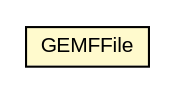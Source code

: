 #!/usr/local/bin/dot
#
# Class diagram 
# Generated by UMLGraph version R5_6-24-gf6e263 (http://www.umlgraph.org/)
#

digraph G {
	edge [fontname="arial",fontsize=10,labelfontname="arial",labelfontsize=10];
	node [fontname="arial",fontsize=10,shape=plaintext];
	nodesep=0.25;
	ranksep=0.5;
	// org.osmdroid.util.GEMFFile
	c9504 [label=<<table title="org.osmdroid.util.GEMFFile" border="0" cellborder="1" cellspacing="0" cellpadding="2" port="p" bgcolor="lemonChiffon" href="./GEMFFile.html">
		<tr><td><table border="0" cellspacing="0" cellpadding="1">
<tr><td align="center" balign="center"> GEMFFile </td></tr>
		</table></td></tr>
		</table>>, URL="./GEMFFile.html", fontname="arial", fontcolor="black", fontsize=10.0];
}

